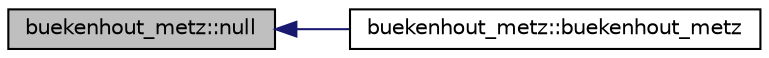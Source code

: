 digraph "buekenhout_metz::null"
{
  edge [fontname="Helvetica",fontsize="10",labelfontname="Helvetica",labelfontsize="10"];
  node [fontname="Helvetica",fontsize="10",shape=record];
  rankdir="LR";
  Node204 [label="buekenhout_metz::null",height=0.2,width=0.4,color="black", fillcolor="grey75", style="filled", fontcolor="black"];
  Node204 -> Node205 [dir="back",color="midnightblue",fontsize="10",style="solid",fontname="Helvetica"];
  Node205 [label="buekenhout_metz::buekenhout_metz",height=0.2,width=0.4,color="black", fillcolor="white", style="filled",URL="$d8/d98/classbuekenhout__metz.html#a7d7e3cf921b815313faecf969d5432ca"];
}
